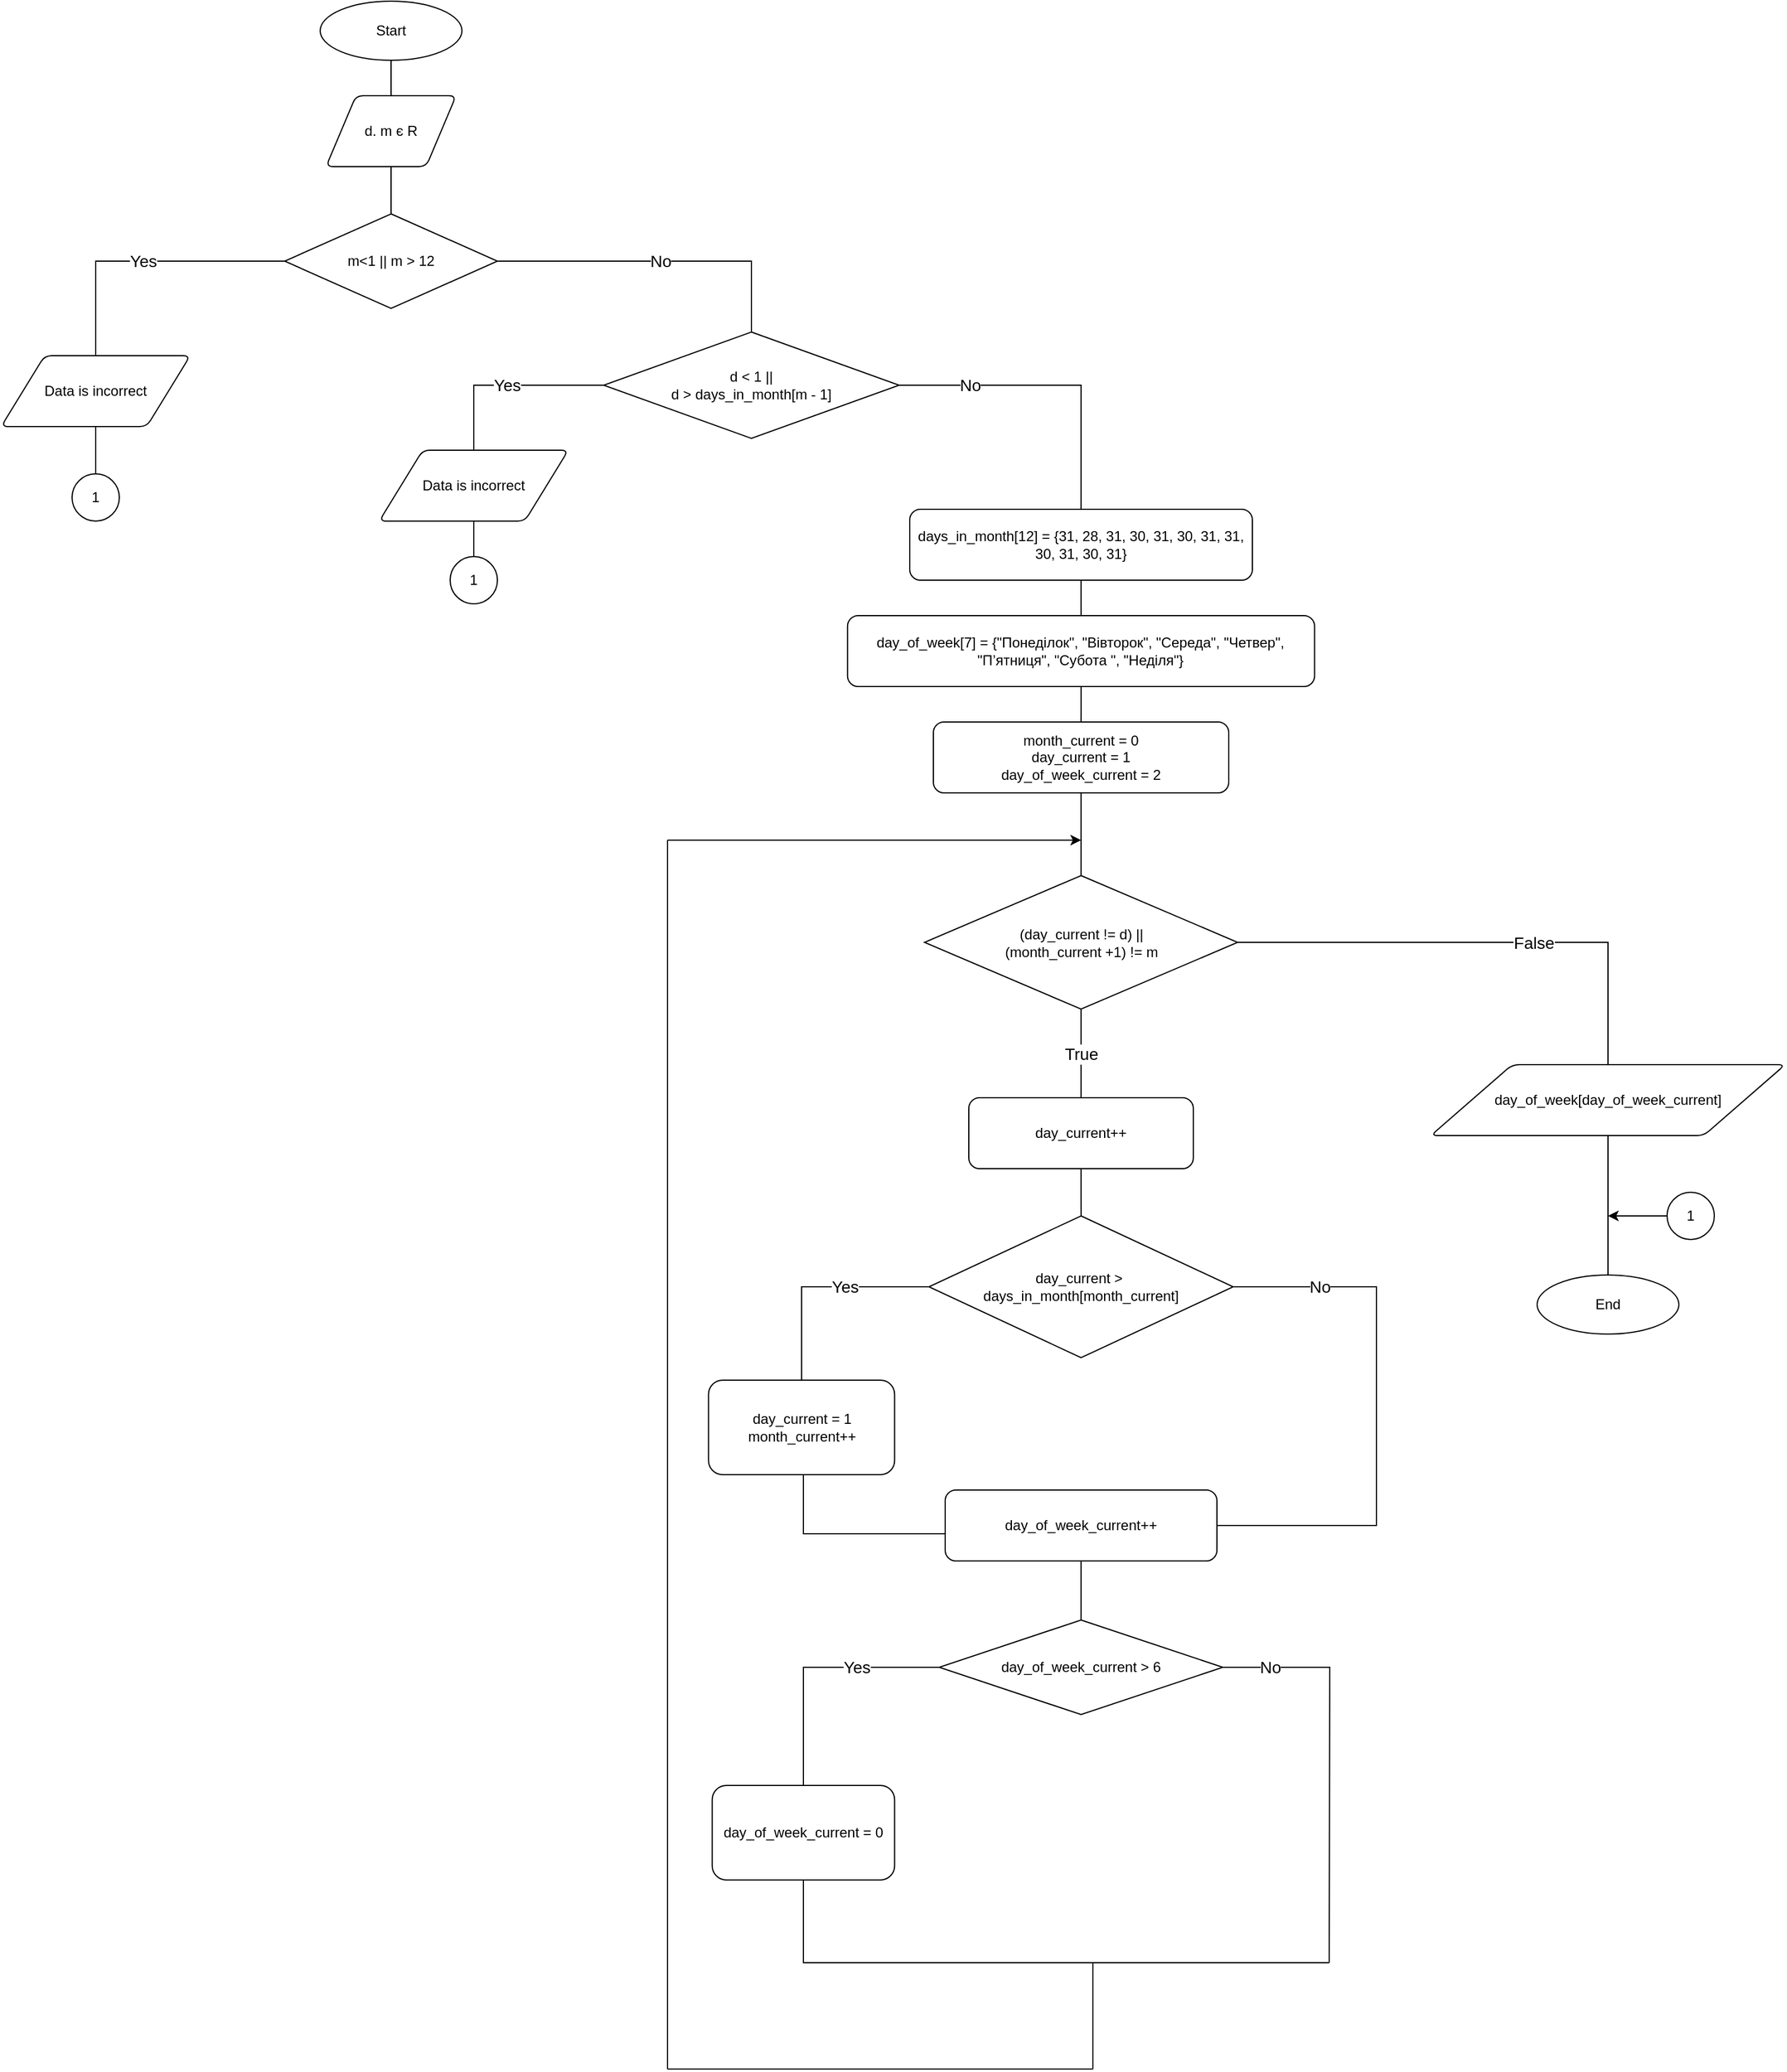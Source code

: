 <mxfile version="15.2.7" type="device"><diagram id="6kYpBx9RLBd2YpnKgjLR" name="Страница 1"><mxGraphModel dx="4063" dy="2349" grid="1" gridSize="10" guides="1" tooltips="1" connect="1" arrows="1" fold="1" page="1" pageScale="1" pageWidth="827" pageHeight="1169" math="0" shadow="0"><root><mxCell id="0"/><mxCell id="1" parent="0"/><mxCell id="UbXYgdJOFIKnu2SznbYQ-3" value="" style="edgeStyle=orthogonalEdgeStyle;rounded=0;orthogonalLoop=1;jettySize=auto;html=1;endArrow=none;endFill=0;" parent="1" source="UbXYgdJOFIKnu2SznbYQ-1" target="UbXYgdJOFIKnu2SznbYQ-2" edge="1"><mxGeometry relative="1" as="geometry"/></mxCell><mxCell id="UbXYgdJOFIKnu2SznbYQ-1" value="Start" style="ellipse;whiteSpace=wrap;html=1;" parent="1" vertex="1"><mxGeometry x="330" y="20" width="120" height="50" as="geometry"/></mxCell><mxCell id="cfmHtV0BcuZXmZLB8BhM-5" value="" style="edgeStyle=orthogonalEdgeStyle;rounded=0;orthogonalLoop=1;jettySize=auto;html=1;endArrow=none;endFill=0;" edge="1" parent="1" source="UbXYgdJOFIKnu2SznbYQ-2" target="cfmHtV0BcuZXmZLB8BhM-1"><mxGeometry relative="1" as="geometry"/></mxCell><mxCell id="UbXYgdJOFIKnu2SznbYQ-2" value="d. m є R" style="shape=parallelogram;html=1;strokeWidth=1;perimeter=parallelogramPerimeter;whiteSpace=wrap;rounded=1;arcSize=12;size=0.23;" parent="1" vertex="1"><mxGeometry x="335" y="100" width="110" height="60" as="geometry"/></mxCell><mxCell id="UbXYgdJOFIKnu2SznbYQ-8" value="" style="edgeStyle=orthogonalEdgeStyle;rounded=0;orthogonalLoop=1;jettySize=auto;html=1;endArrow=none;endFill=0;" parent="1" source="UbXYgdJOFIKnu2SznbYQ-5" target="UbXYgdJOFIKnu2SznbYQ-7" edge="1"><mxGeometry relative="1" as="geometry"/></mxCell><mxCell id="UbXYgdJOFIKnu2SznbYQ-5" value="days_in_month[12] = {31, 28, 31, 30, 31, 30, 31, 31, 30, 31, 30, 31}" style="rounded=1;whiteSpace=wrap;html=1;" parent="1" vertex="1"><mxGeometry x="829" y="450" width="290" height="60" as="geometry"/></mxCell><mxCell id="UbXYgdJOFIKnu2SznbYQ-10" value="" style="edgeStyle=orthogonalEdgeStyle;rounded=0;orthogonalLoop=1;jettySize=auto;html=1;endArrow=none;endFill=0;" parent="1" source="UbXYgdJOFIKnu2SznbYQ-7" target="UbXYgdJOFIKnu2SznbYQ-9" edge="1"><mxGeometry relative="1" as="geometry"/></mxCell><mxCell id="UbXYgdJOFIKnu2SznbYQ-7" value="day_of_week[7] = {&quot;Понедiлок&quot;, &quot;Вiвторок&quot;, &quot;Середа&quot;, &quot;Четвер&quot;, &quot;П’ятниця&quot;, &quot;Субота &quot;, &quot;Недiля&quot;}" style="rounded=1;whiteSpace=wrap;html=1;" parent="1" vertex="1"><mxGeometry x="776.35" y="540" width="395.31" height="60" as="geometry"/></mxCell><mxCell id="UbXYgdJOFIKnu2SznbYQ-12" value="" style="edgeStyle=orthogonalEdgeStyle;rounded=0;orthogonalLoop=1;jettySize=auto;html=1;endArrow=none;endFill=0;" parent="1" source="UbXYgdJOFIKnu2SznbYQ-9" target="UbXYgdJOFIKnu2SznbYQ-11" edge="1"><mxGeometry relative="1" as="geometry"/></mxCell><mxCell id="UbXYgdJOFIKnu2SznbYQ-9" value="month_current = 0&lt;br&gt;day_current = 1&lt;br&gt;day_of_week_current = 2" style="rounded=1;whiteSpace=wrap;html=1;" parent="1" vertex="1"><mxGeometry x="849" y="630" width="250" height="60" as="geometry"/></mxCell><mxCell id="UbXYgdJOFIKnu2SznbYQ-14" value="&lt;font style=&quot;font-size: 14px&quot;&gt;True&lt;/font&gt;" style="edgeStyle=orthogonalEdgeStyle;rounded=0;orthogonalLoop=1;jettySize=auto;html=1;endArrow=none;endFill=0;" parent="1" source="UbXYgdJOFIKnu2SznbYQ-11" target="UbXYgdJOFIKnu2SznbYQ-13" edge="1"><mxGeometry relative="1" as="geometry"><Array as="points"><mxPoint x="974" y="898"/><mxPoint x="974" y="898"/></Array></mxGeometry></mxCell><mxCell id="UbXYgdJOFIKnu2SznbYQ-42" value="&lt;font style=&quot;font-size: 14px&quot;&gt;False&lt;/font&gt;" style="edgeStyle=orthogonalEdgeStyle;rounded=0;orthogonalLoop=1;jettySize=auto;html=1;endArrow=none;endFill=0;" parent="1" source="UbXYgdJOFIKnu2SznbYQ-11" edge="1"><mxGeometry relative="1" as="geometry"><mxPoint x="1504" y="920" as="targetPoint"/><Array as="points"><mxPoint x="1420" y="817"/><mxPoint x="1420" y="920"/></Array></mxGeometry></mxCell><mxCell id="UbXYgdJOFIKnu2SznbYQ-11" value="(day_current != d) ||&lt;br&gt;(month_current +1) != m" style="rhombus;whiteSpace=wrap;html=1;" parent="1" vertex="1"><mxGeometry x="841.5" y="760" width="265" height="113" as="geometry"/></mxCell><mxCell id="UbXYgdJOFIKnu2SznbYQ-16" value="" style="edgeStyle=orthogonalEdgeStyle;rounded=0;orthogonalLoop=1;jettySize=auto;html=1;endArrow=none;endFill=0;" parent="1" source="UbXYgdJOFIKnu2SznbYQ-13" target="UbXYgdJOFIKnu2SznbYQ-15" edge="1"><mxGeometry relative="1" as="geometry"/></mxCell><mxCell id="UbXYgdJOFIKnu2SznbYQ-13" value="day_current++" style="rounded=1;whiteSpace=wrap;html=1;" parent="1" vertex="1"><mxGeometry x="879" y="948" width="190" height="60" as="geometry"/></mxCell><mxCell id="UbXYgdJOFIKnu2SznbYQ-18" value="&lt;font style=&quot;font-size: 14px&quot;&gt;Yes&lt;/font&gt;" style="edgeStyle=orthogonalEdgeStyle;rounded=0;orthogonalLoop=1;jettySize=auto;html=1;endArrow=none;endFill=0;" parent="1" source="UbXYgdJOFIKnu2SznbYQ-15" target="UbXYgdJOFIKnu2SznbYQ-17" edge="1"><mxGeometry x="-0.235" relative="1" as="geometry"><mxPoint as="offset"/></mxGeometry></mxCell><mxCell id="UbXYgdJOFIKnu2SznbYQ-23" value="&lt;font style=&quot;font-size: 14px&quot;&gt;No&lt;/font&gt;" style="edgeStyle=orthogonalEdgeStyle;rounded=0;orthogonalLoop=1;jettySize=auto;html=1;endArrow=none;endFill=0;" parent="1" source="UbXYgdJOFIKnu2SznbYQ-15" target="UbXYgdJOFIKnu2SznbYQ-21" edge="1"><mxGeometry x="-0.679" relative="1" as="geometry"><Array as="points"><mxPoint x="1224" y="1108"/><mxPoint x="1224" y="1310"/></Array><mxPoint as="offset"/></mxGeometry></mxCell><mxCell id="UbXYgdJOFIKnu2SznbYQ-15" value="day_current &amp;gt;&amp;nbsp;&lt;br&gt;days_in_month[month_current]" style="rhombus;whiteSpace=wrap;html=1;" parent="1" vertex="1"><mxGeometry x="845.25" y="1048" width="257.5" height="120" as="geometry"/></mxCell><mxCell id="UbXYgdJOFIKnu2SznbYQ-22" style="edgeStyle=orthogonalEdgeStyle;rounded=0;orthogonalLoop=1;jettySize=auto;html=1;entryX=0;entryY=0.617;entryDx=0;entryDy=0;entryPerimeter=0;endArrow=none;endFill=0;" parent="1" source="UbXYgdJOFIKnu2SznbYQ-17" target="UbXYgdJOFIKnu2SznbYQ-21" edge="1"><mxGeometry relative="1" as="geometry"><Array as="points"><mxPoint x="739" y="1317"/></Array></mxGeometry></mxCell><mxCell id="UbXYgdJOFIKnu2SznbYQ-17" value="day_current = 1&lt;br&gt;month_current++" style="rounded=1;whiteSpace=wrap;html=1;" parent="1" vertex="1"><mxGeometry x="658.69" y="1187" width="157.5" height="80" as="geometry"/></mxCell><mxCell id="UbXYgdJOFIKnu2SznbYQ-26" value="" style="edgeStyle=orthogonalEdgeStyle;rounded=0;orthogonalLoop=1;jettySize=auto;html=1;endArrow=none;endFill=0;" parent="1" source="UbXYgdJOFIKnu2SznbYQ-21" target="UbXYgdJOFIKnu2SznbYQ-25" edge="1"><mxGeometry relative="1" as="geometry"/></mxCell><mxCell id="UbXYgdJOFIKnu2SznbYQ-21" value="day_of_week_current++" style="rounded=1;whiteSpace=wrap;html=1;" parent="1" vertex="1"><mxGeometry x="859" y="1280" width="230" height="60" as="geometry"/></mxCell><mxCell id="UbXYgdJOFIKnu2SznbYQ-28" value="&lt;font style=&quot;font-size: 14px&quot;&gt;Yes&lt;/font&gt;" style="edgeStyle=orthogonalEdgeStyle;rounded=0;orthogonalLoop=1;jettySize=auto;html=1;endArrow=none;endFill=0;" parent="1" source="UbXYgdJOFIKnu2SznbYQ-25" target="UbXYgdJOFIKnu2SznbYQ-27" edge="1"><mxGeometry x="-0.349" relative="1" as="geometry"><mxPoint as="offset"/></mxGeometry></mxCell><mxCell id="UbXYgdJOFIKnu2SznbYQ-29" value="&lt;font style=&quot;font-size: 14px&quot;&gt;No&lt;/font&gt;" style="edgeStyle=orthogonalEdgeStyle;rounded=0;orthogonalLoop=1;jettySize=auto;html=1;endArrow=none;endFill=0;" parent="1" source="UbXYgdJOFIKnu2SznbYQ-25" edge="1"><mxGeometry x="-0.765" relative="1" as="geometry"><mxPoint x="1184" y="1680" as="targetPoint"/><mxPoint as="offset"/></mxGeometry></mxCell><mxCell id="UbXYgdJOFIKnu2SznbYQ-25" value="day_of_week_current &amp;gt; 6" style="rhombus;whiteSpace=wrap;html=1;" parent="1" vertex="1"><mxGeometry x="854" y="1390" width="240" height="80" as="geometry"/></mxCell><mxCell id="UbXYgdJOFIKnu2SznbYQ-31" style="edgeStyle=orthogonalEdgeStyle;rounded=0;orthogonalLoop=1;jettySize=auto;html=1;endArrow=none;endFill=0;" parent="1" source="UbXYgdJOFIKnu2SznbYQ-27" edge="1"><mxGeometry relative="1" as="geometry"><mxPoint x="994" y="1680" as="targetPoint"/><Array as="points"><mxPoint x="739" y="1680"/><mxPoint x="944" y="1680"/></Array></mxGeometry></mxCell><mxCell id="UbXYgdJOFIKnu2SznbYQ-27" value="day_of_week_current = 0" style="rounded=1;whiteSpace=wrap;html=1;" parent="1" vertex="1"><mxGeometry x="661.81" y="1530" width="154.38" height="80" as="geometry"/></mxCell><mxCell id="UbXYgdJOFIKnu2SznbYQ-32" value="" style="endArrow=none;html=1;" parent="1" edge="1"><mxGeometry width="50" height="50" relative="1" as="geometry"><mxPoint x="994" y="1680" as="sourcePoint"/><mxPoint x="1184" y="1680" as="targetPoint"/></mxGeometry></mxCell><mxCell id="UbXYgdJOFIKnu2SznbYQ-33" value="" style="endArrow=none;html=1;" parent="1" edge="1"><mxGeometry width="50" height="50" relative="1" as="geometry"><mxPoint x="984" y="1770" as="sourcePoint"/><mxPoint x="984" y="1680" as="targetPoint"/></mxGeometry></mxCell><mxCell id="UbXYgdJOFIKnu2SznbYQ-35" value="" style="endArrow=none;html=1;" parent="1" edge="1"><mxGeometry width="50" height="50" relative="1" as="geometry"><mxPoint x="624" y="1770" as="sourcePoint"/><mxPoint x="984" y="1770" as="targetPoint"/></mxGeometry></mxCell><mxCell id="UbXYgdJOFIKnu2SznbYQ-36" value="" style="endArrow=none;html=1;" parent="1" edge="1"><mxGeometry width="50" height="50" relative="1" as="geometry"><mxPoint x="624" y="1770" as="sourcePoint"/><mxPoint x="624" y="730" as="targetPoint"/><Array as="points"/></mxGeometry></mxCell><mxCell id="UbXYgdJOFIKnu2SznbYQ-37" value="" style="endArrow=classic;html=1;endFill=1;" parent="1" edge="1"><mxGeometry width="50" height="50" relative="1" as="geometry"><mxPoint x="624" y="730" as="sourcePoint"/><mxPoint x="974" y="730" as="targetPoint"/></mxGeometry></mxCell><mxCell id="UbXYgdJOFIKnu2SznbYQ-45" value="" style="edgeStyle=orthogonalEdgeStyle;rounded=0;orthogonalLoop=1;jettySize=auto;html=1;endArrow=none;endFill=0;" parent="1" source="UbXYgdJOFIKnu2SznbYQ-43" target="UbXYgdJOFIKnu2SznbYQ-44" edge="1"><mxGeometry relative="1" as="geometry"/></mxCell><mxCell id="UbXYgdJOFIKnu2SznbYQ-43" value="day_of_week[day_of_week_current]" style="shape=parallelogram;html=1;strokeWidth=1;perimeter=parallelogramPerimeter;whiteSpace=wrap;rounded=1;arcSize=12;size=0.23;" parent="1" vertex="1"><mxGeometry x="1270" y="920" width="300" height="60" as="geometry"/></mxCell><mxCell id="UbXYgdJOFIKnu2SznbYQ-44" value="End" style="ellipse;whiteSpace=wrap;html=1;" parent="1" vertex="1"><mxGeometry x="1360" y="1098" width="120" height="50" as="geometry"/></mxCell><mxCell id="cfmHtV0BcuZXmZLB8BhM-12" value="&lt;font style=&quot;font-size: 14px&quot;&gt;Yes&lt;/font&gt;" style="edgeStyle=orthogonalEdgeStyle;rounded=0;orthogonalLoop=1;jettySize=auto;html=1;endArrow=none;endFill=0;" edge="1" parent="1" source="cfmHtV0BcuZXmZLB8BhM-1" target="cfmHtV0BcuZXmZLB8BhM-10"><mxGeometry relative="1" as="geometry"/></mxCell><mxCell id="cfmHtV0BcuZXmZLB8BhM-17" value="&lt;font style=&quot;font-size: 14px&quot;&gt;No&lt;/font&gt;" style="edgeStyle=orthogonalEdgeStyle;rounded=0;orthogonalLoop=1;jettySize=auto;html=1;endArrow=none;endFill=0;" edge="1" parent="1" source="cfmHtV0BcuZXmZLB8BhM-1" target="cfmHtV0BcuZXmZLB8BhM-16"><mxGeometry relative="1" as="geometry"/></mxCell><mxCell id="cfmHtV0BcuZXmZLB8BhM-1" value="m&amp;lt;1 || m &amp;gt; 12" style="rhombus;whiteSpace=wrap;html=1;" vertex="1" parent="1"><mxGeometry x="300" y="200" width="180" height="80" as="geometry"/></mxCell><mxCell id="cfmHtV0BcuZXmZLB8BhM-8" style="edgeStyle=orthogonalEdgeStyle;rounded=0;orthogonalLoop=1;jettySize=auto;html=1;endArrow=classic;endFill=1;" edge="1" parent="1" source="cfmHtV0BcuZXmZLB8BhM-7"><mxGeometry relative="1" as="geometry"><mxPoint x="1420.0" y="1048" as="targetPoint"/></mxGeometry></mxCell><mxCell id="cfmHtV0BcuZXmZLB8BhM-7" value="1" style="ellipse;whiteSpace=wrap;html=1;" vertex="1" parent="1"><mxGeometry x="1470" y="1028" width="40" height="40" as="geometry"/></mxCell><mxCell id="cfmHtV0BcuZXmZLB8BhM-15" value="" style="edgeStyle=orthogonalEdgeStyle;rounded=0;orthogonalLoop=1;jettySize=auto;html=1;endArrow=none;endFill=0;" edge="1" parent="1" source="cfmHtV0BcuZXmZLB8BhM-10" target="cfmHtV0BcuZXmZLB8BhM-14"><mxGeometry relative="1" as="geometry"/></mxCell><mxCell id="cfmHtV0BcuZXmZLB8BhM-10" value="Data is incorrect" style="shape=parallelogram;html=1;strokeWidth=1;perimeter=parallelogramPerimeter;whiteSpace=wrap;rounded=1;arcSize=12;size=0.23;" vertex="1" parent="1"><mxGeometry x="60" y="320" width="160" height="60" as="geometry"/></mxCell><mxCell id="cfmHtV0BcuZXmZLB8BhM-14" value="1" style="ellipse;whiteSpace=wrap;html=1;" vertex="1" parent="1"><mxGeometry x="120" y="420" width="40" height="40" as="geometry"/></mxCell><mxCell id="cfmHtV0BcuZXmZLB8BhM-20" value="&lt;font style=&quot;font-size: 14px&quot;&gt;Yes&lt;/font&gt;" style="edgeStyle=orthogonalEdgeStyle;rounded=0;orthogonalLoop=1;jettySize=auto;html=1;endArrow=none;endFill=0;" edge="1" parent="1" source="cfmHtV0BcuZXmZLB8BhM-16" target="cfmHtV0BcuZXmZLB8BhM-18"><mxGeometry relative="1" as="geometry"/></mxCell><mxCell id="cfmHtV0BcuZXmZLB8BhM-23" value="&lt;font style=&quot;font-size: 14px&quot;&gt;No&lt;/font&gt;" style="edgeStyle=orthogonalEdgeStyle;rounded=0;orthogonalLoop=1;jettySize=auto;html=1;endArrow=none;endFill=0;" edge="1" parent="1" source="cfmHtV0BcuZXmZLB8BhM-16" target="UbXYgdJOFIKnu2SznbYQ-5"><mxGeometry x="-0.537" relative="1" as="geometry"><mxPoint as="offset"/></mxGeometry></mxCell><mxCell id="cfmHtV0BcuZXmZLB8BhM-16" value="d &amp;lt; 1 || &lt;br&gt;d &amp;gt; days_in_month[m - 1]" style="rhombus;whiteSpace=wrap;html=1;" vertex="1" parent="1"><mxGeometry x="570" y="300" width="250" height="90" as="geometry"/></mxCell><mxCell id="cfmHtV0BcuZXmZLB8BhM-18" value="Data is incorrect" style="shape=parallelogram;html=1;strokeWidth=1;perimeter=parallelogramPerimeter;whiteSpace=wrap;rounded=1;arcSize=12;size=0.23;" vertex="1" parent="1"><mxGeometry x="380" y="400" width="160" height="60" as="geometry"/></mxCell><mxCell id="cfmHtV0BcuZXmZLB8BhM-22" value="" style="edgeStyle=orthogonalEdgeStyle;rounded=0;orthogonalLoop=1;jettySize=auto;html=1;endArrow=none;endFill=0;" edge="1" parent="1" source="cfmHtV0BcuZXmZLB8BhM-21" target="cfmHtV0BcuZXmZLB8BhM-18"><mxGeometry relative="1" as="geometry"/></mxCell><mxCell id="cfmHtV0BcuZXmZLB8BhM-21" value="1" style="ellipse;whiteSpace=wrap;html=1;" vertex="1" parent="1"><mxGeometry x="440" y="490" width="40" height="40" as="geometry"/></mxCell></root></mxGraphModel></diagram></mxfile>